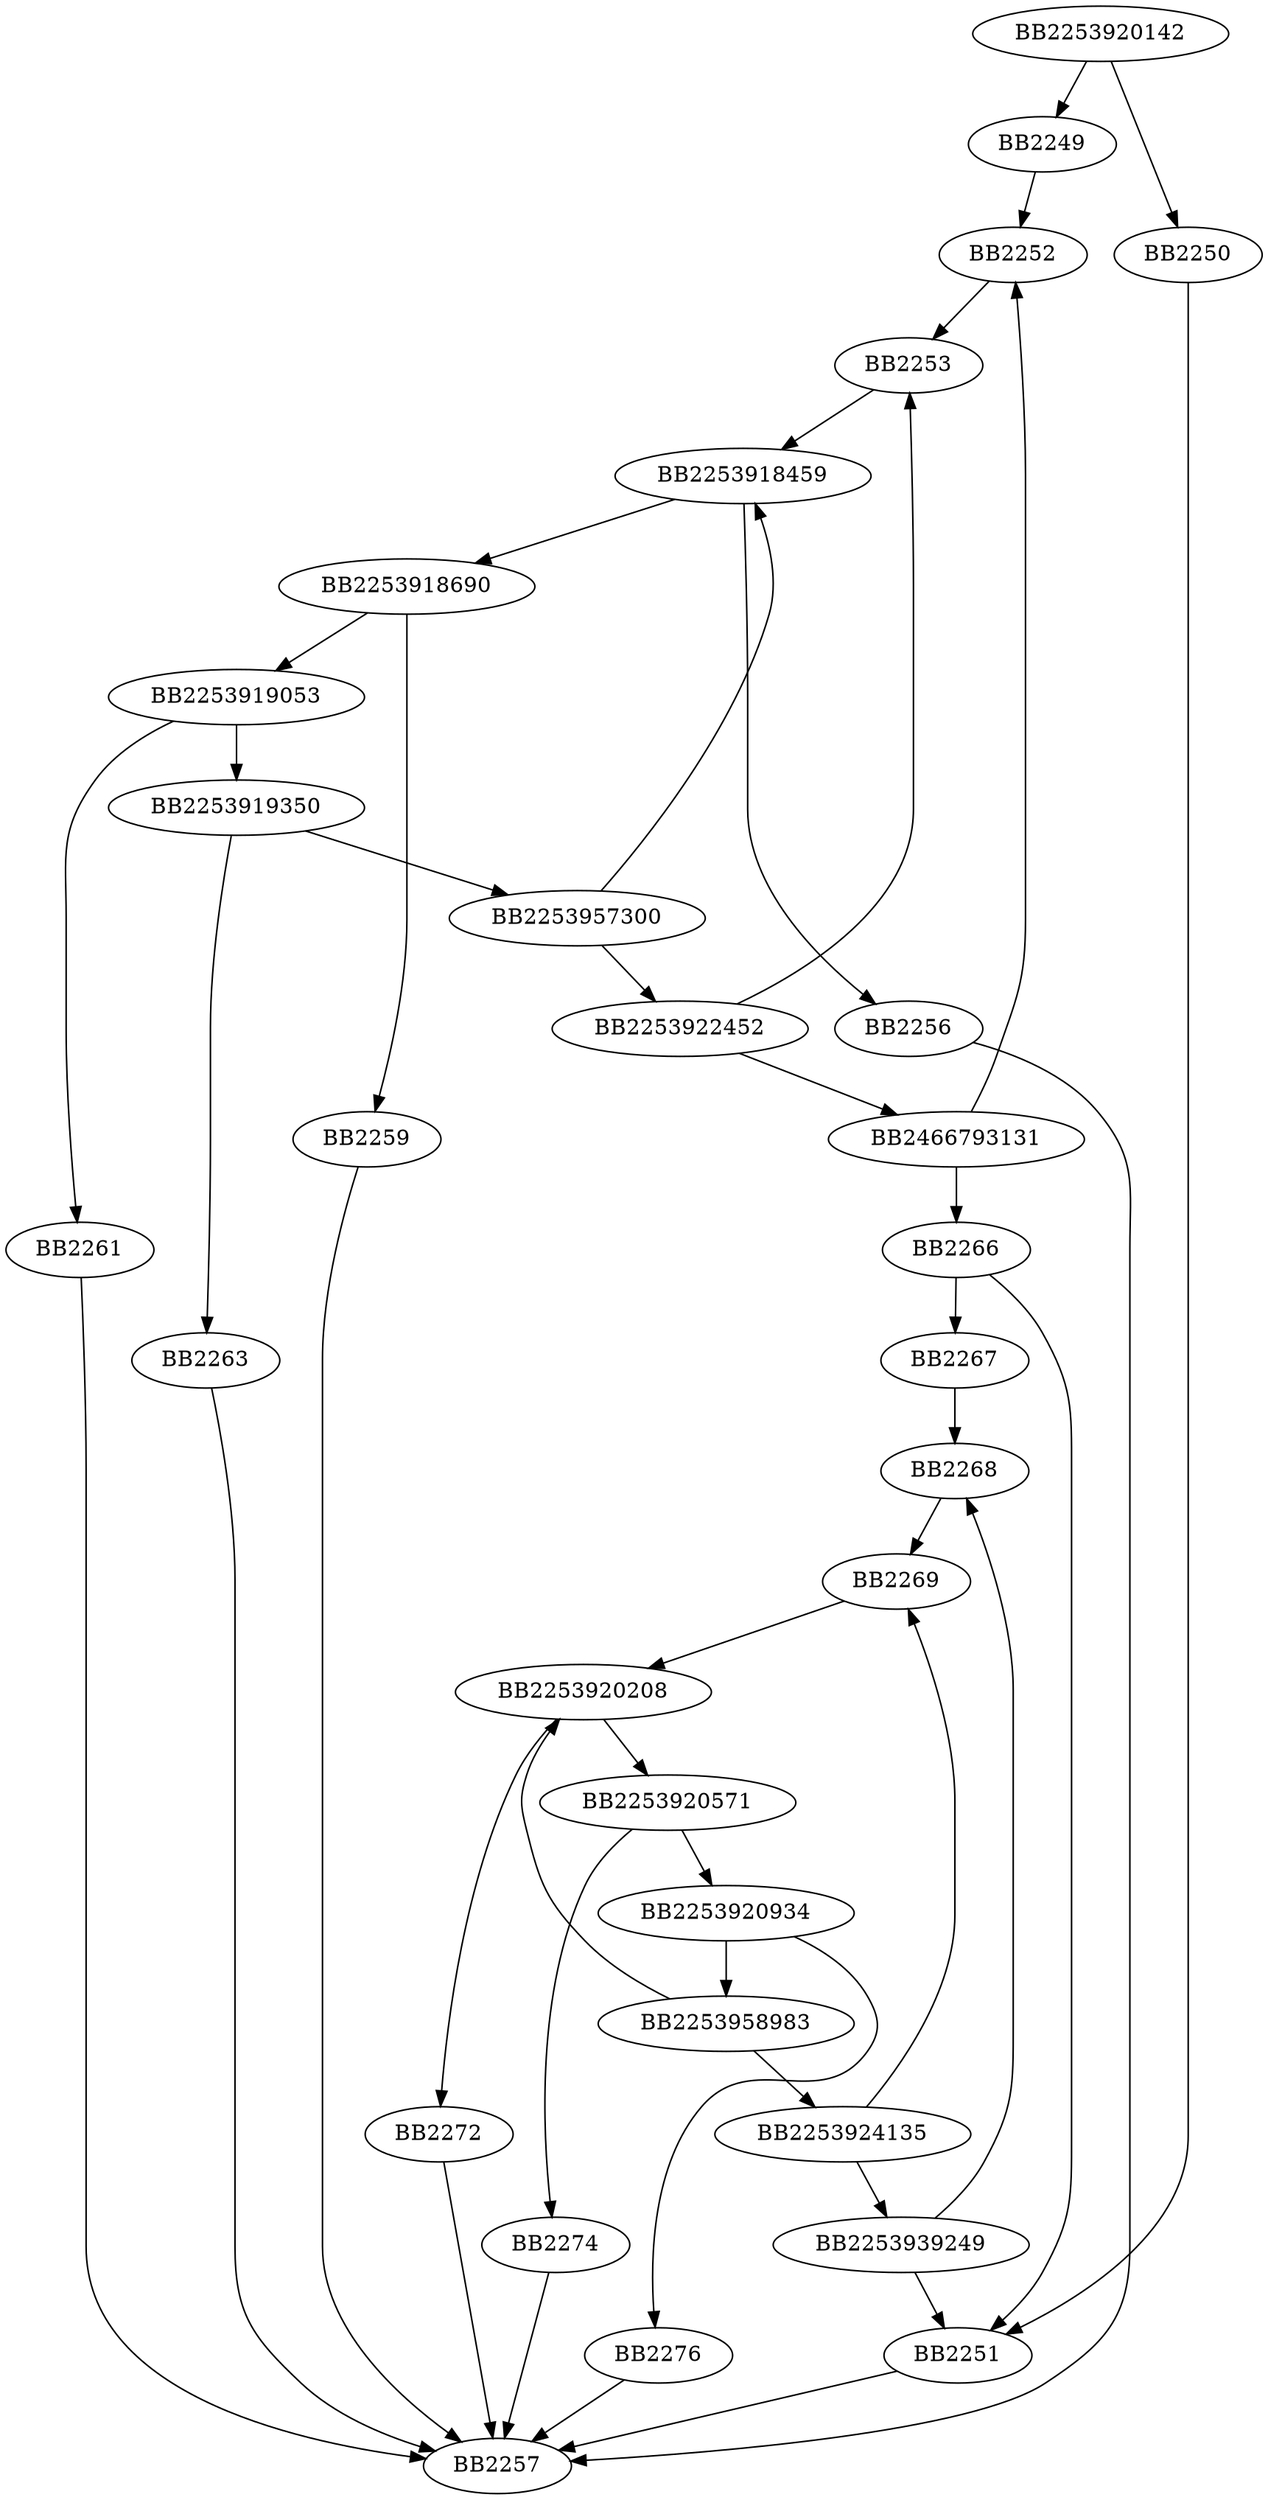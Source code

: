 digraph G{
	BB2253920142->BB2249;
	BB2253920142->BB2250;
	BB2250->BB2251;
	BB2249->BB2252;
	BB2252->BB2253;
	BB2253->BB2253918459;
	BB2253918459->BB2253918690;
	BB2253918459->BB2256;
	BB2256->BB2257;
	BB2253918690->BB2253919053;
	BB2253918690->BB2259;
	BB2259->BB2257;
	BB2253919053->BB2253919350;
	BB2253919053->BB2261;
	BB2261->BB2257;
	BB2253919350->BB2253957300;
	BB2253919350->BB2263;
	BB2263->BB2257;
	BB2253957300->BB2253918459;
	BB2253957300->BB2253922452;
	BB2253922452->BB2253;
	BB2253922452->BB2466793131;
	BB2466793131->BB2252;
	BB2466793131->BB2266;
	BB2266->BB2267;
	BB2266->BB2251;
	BB2267->BB2268;
	BB2268->BB2269;
	BB2269->BB2253920208;
	BB2253920208->BB2253920571;
	BB2253920208->BB2272;
	BB2272->BB2257;
	BB2253920571->BB2253920934;
	BB2253920571->BB2274;
	BB2274->BB2257;
	BB2253920934->BB2253958983;
	BB2253920934->BB2276;
	BB2276->BB2257;
	BB2253958983->BB2253920208;
	BB2253958983->BB2253924135;
	BB2253924135->BB2269;
	BB2253924135->BB2253939249;
	BB2253939249->BB2268;
	BB2253939249->BB2251;
	BB2251->BB2257;
}
